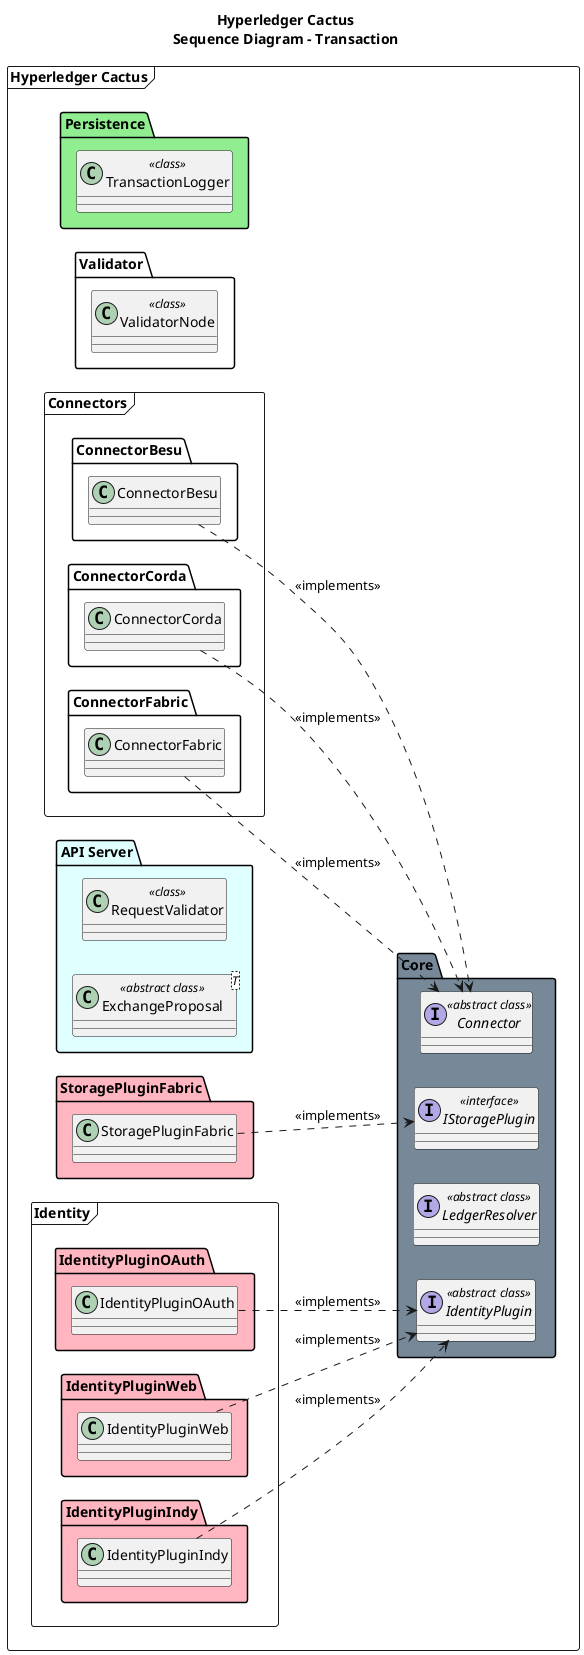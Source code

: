 @startuml Sequence Diagram - Transaction

title Hyperledger Cactus\nSequence Diagram - Transaction

left to right direction

frame "Hyperledger Cactus" as 1cactus {
  package "Core" as 2core <<package>> #LightSlateGray {
    interface "IStoragePlugin" as 3istorageplugin <<interface>> {
    }
    interface "Connector" as 3connector <<abstract class>> {
    }
    interface "LedgerResolver" as 3ledgerresolver <<abstract class>> {
    }
    interface "IdentityPlugin" as 3identityplugin <<abstract class>> {
    }
  }

  package "Persistence" as 2persistence <<package>> #LightGreen {
    class "TransactionLogger" as 3transactionlogger <<class>> {
    }
  }

  package "Validator" as 2validator <<package>> {
    class "ValidatorNode" as 3validatornode <<class>> {
    }
  }

  frame Connectors {
    package "ConnectorFabric" as 2connectorfabric <<package>> {
      ConnectorFabric ..> 3connector : <<implements>>
    }

    package "ConnectorCorda" as 2connectorcorda <<package>> {
      ConnectorCorda ..> 3connector : <<implements>>
    }

    package "ConnectorBesu" as 2connectorbesu <<package>> {
      ConnectorBesu ..> 3connector : <<implements>>
    }
  }

  package "API Server" as 2apiserver <<package>> #LightCyan {
    class "RequestValidator" as 3requestvalidator <<class>> {
    }
    class "ExchangeProposal<T>" as 3exchangeproposal <<abstract class>> {
    }
  }

  package "StoragePluginFabric" as 2storagepluginfabric <<package>> #LightPink {
    StoragePluginFabric ..> 3istorageplugin : <<implements>>
  }

  frame "Identity" {
    package "IdentityPluginIndy" as 2identitypluginindy <<package>> #LightPink {
      IdentityPluginIndy ..> 3identityplugin: <<implements>>
    }
    package "IdentityPluginWeb" as 2identitypluginweb <<package>> #LightPink {
      IdentityPluginWeb ..> 3identityplugin: <<implements>>
    }
    package "IdentityPluginOAuth" as 2identitypluginoauth <<package>> #LightPink {
      IdentityPluginOAuth ..> 3identityplugin: <<implements>>
    }
  }
}

@enduml

